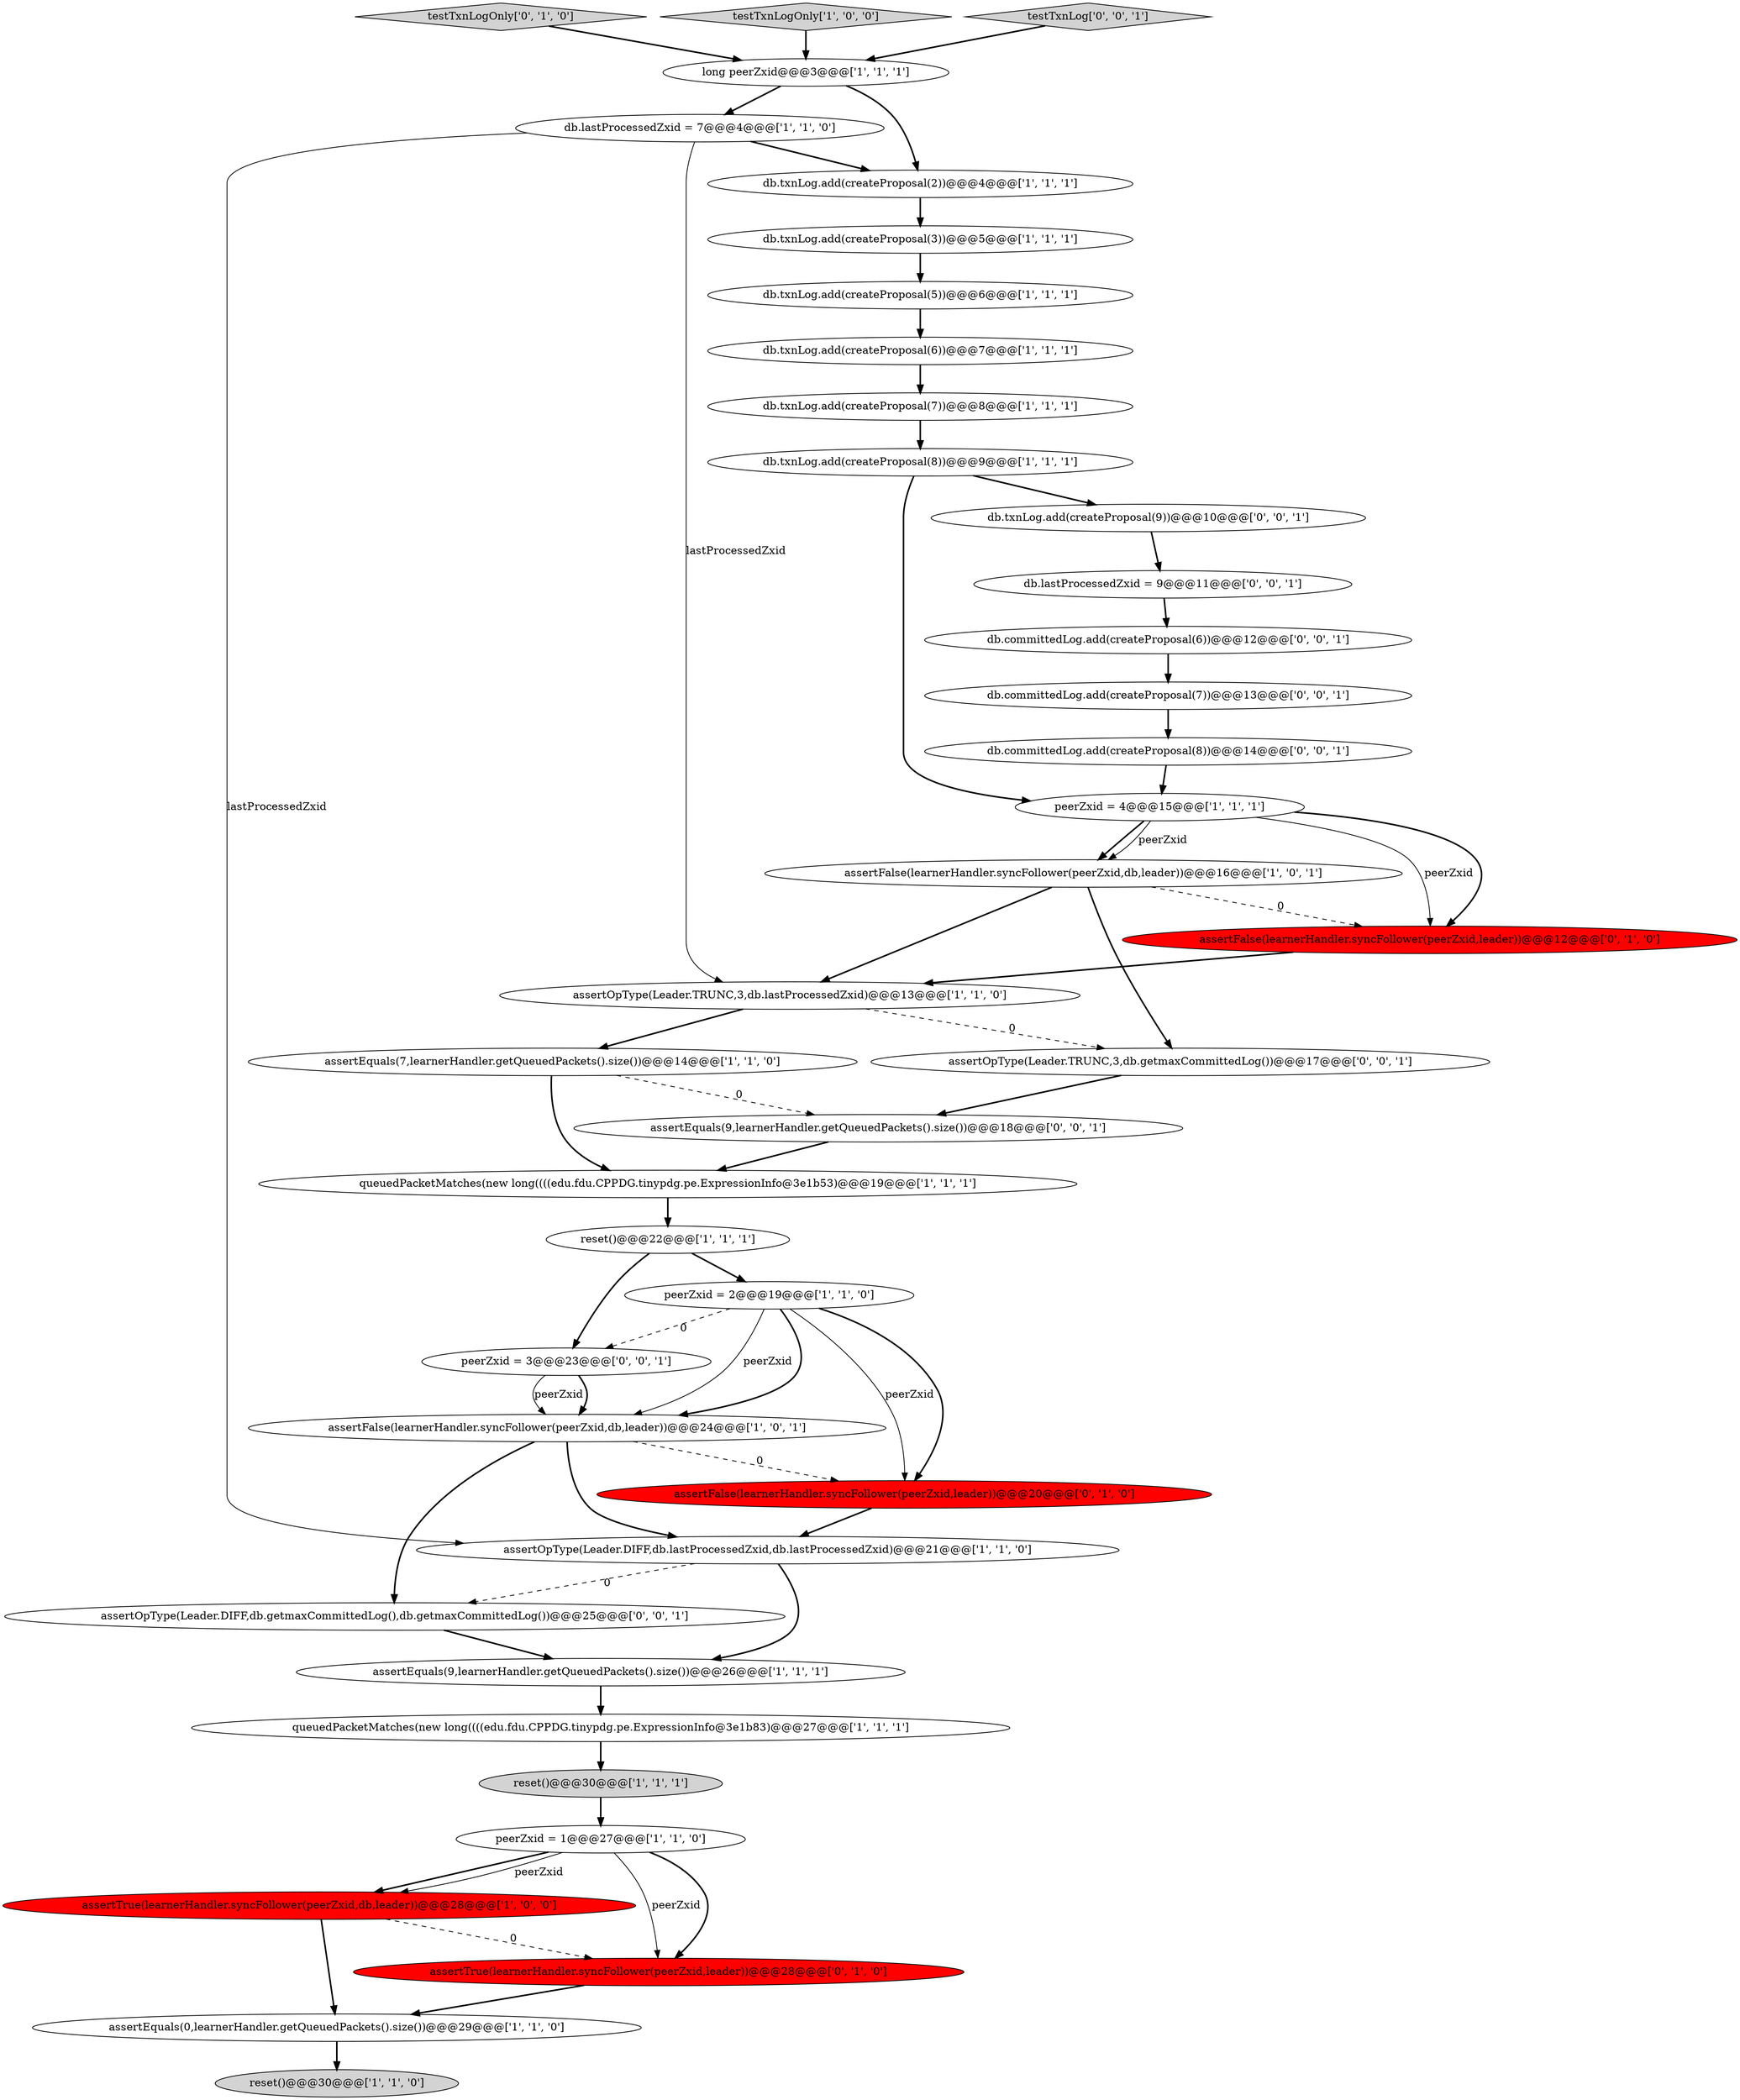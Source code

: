 digraph {
0 [style = filled, label = "db.lastProcessedZxid = 7@@@4@@@['1', '1', '0']", fillcolor = white, shape = ellipse image = "AAA0AAABBB1BBB"];
14 [style = filled, label = "assertEquals(7,learnerHandler.getQueuedPackets().size())@@@14@@@['1', '1', '0']", fillcolor = white, shape = ellipse image = "AAA0AAABBB1BBB"];
18 [style = filled, label = "peerZxid = 2@@@19@@@['1', '1', '0']", fillcolor = white, shape = ellipse image = "AAA0AAABBB1BBB"];
6 [style = filled, label = "assertTrue(learnerHandler.syncFollower(peerZxid,db,leader))@@@28@@@['1', '0', '0']", fillcolor = red, shape = ellipse image = "AAA1AAABBB1BBB"];
29 [style = filled, label = "db.committedLog.add(createProposal(7))@@@13@@@['0', '0', '1']", fillcolor = white, shape = ellipse image = "AAA0AAABBB3BBB"];
1 [style = filled, label = "db.txnLog.add(createProposal(6))@@@7@@@['1', '1', '1']", fillcolor = white, shape = ellipse image = "AAA0AAABBB1BBB"];
13 [style = filled, label = "queuedPacketMatches(new long((((edu.fdu.CPPDG.tinypdg.pe.ExpressionInfo@3e1b53)@@@19@@@['1', '1', '1']", fillcolor = white, shape = ellipse image = "AAA0AAABBB1BBB"];
37 [style = filled, label = "db.lastProcessedZxid = 9@@@11@@@['0', '0', '1']", fillcolor = white, shape = ellipse image = "AAA0AAABBB3BBB"];
19 [style = filled, label = "reset()@@@30@@@['1', '1', '0']", fillcolor = lightgray, shape = ellipse image = "AAA0AAABBB1BBB"];
26 [style = filled, label = "assertFalse(learnerHandler.syncFollower(peerZxid,leader))@@@12@@@['0', '1', '0']", fillcolor = red, shape = ellipse image = "AAA1AAABBB2BBB"];
38 [style = filled, label = "assertOpType(Leader.TRUNC,3,db.getmaxCommittedLog())@@@17@@@['0', '0', '1']", fillcolor = white, shape = ellipse image = "AAA0AAABBB3BBB"];
32 [style = filled, label = "assertOpType(Leader.DIFF,db.getmaxCommittedLog(),db.getmaxCommittedLog())@@@25@@@['0', '0', '1']", fillcolor = white, shape = ellipse image = "AAA0AAABBB3BBB"];
15 [style = filled, label = "assertFalse(learnerHandler.syncFollower(peerZxid,db,leader))@@@16@@@['1', '0', '1']", fillcolor = white, shape = ellipse image = "AAA0AAABBB1BBB"];
28 [style = filled, label = "testTxnLogOnly['0', '1', '0']", fillcolor = lightgray, shape = diamond image = "AAA0AAABBB2BBB"];
7 [style = filled, label = "db.txnLog.add(createProposal(3))@@@5@@@['1', '1', '1']", fillcolor = white, shape = ellipse image = "AAA0AAABBB1BBB"];
10 [style = filled, label = "assertEquals(9,learnerHandler.getQueuedPackets().size())@@@26@@@['1', '1', '1']", fillcolor = white, shape = ellipse image = "AAA0AAABBB1BBB"];
36 [style = filled, label = "assertEquals(9,learnerHandler.getQueuedPackets().size())@@@18@@@['0', '0', '1']", fillcolor = white, shape = ellipse image = "AAA0AAABBB3BBB"];
30 [style = filled, label = "db.committedLog.add(createProposal(6))@@@12@@@['0', '0', '1']", fillcolor = white, shape = ellipse image = "AAA0AAABBB3BBB"];
8 [style = filled, label = "queuedPacketMatches(new long((((edu.fdu.CPPDG.tinypdg.pe.ExpressionInfo@3e1b83)@@@27@@@['1', '1', '1']", fillcolor = white, shape = ellipse image = "AAA0AAABBB1BBB"];
5 [style = filled, label = "peerZxid = 4@@@15@@@['1', '1', '1']", fillcolor = white, shape = ellipse image = "AAA0AAABBB1BBB"];
20 [style = filled, label = "db.txnLog.add(createProposal(2))@@@4@@@['1', '1', '1']", fillcolor = white, shape = ellipse image = "AAA0AAABBB1BBB"];
12 [style = filled, label = "assertEquals(0,learnerHandler.getQueuedPackets().size())@@@29@@@['1', '1', '0']", fillcolor = white, shape = ellipse image = "AAA0AAABBB1BBB"];
11 [style = filled, label = "peerZxid = 1@@@27@@@['1', '1', '0']", fillcolor = white, shape = ellipse image = "AAA0AAABBB1BBB"];
24 [style = filled, label = "testTxnLogOnly['1', '0', '0']", fillcolor = lightgray, shape = diamond image = "AAA0AAABBB1BBB"];
9 [style = filled, label = "db.txnLog.add(createProposal(5))@@@6@@@['1', '1', '1']", fillcolor = white, shape = ellipse image = "AAA0AAABBB1BBB"];
16 [style = filled, label = "assertOpType(Leader.DIFF,db.lastProcessedZxid,db.lastProcessedZxid)@@@21@@@['1', '1', '0']", fillcolor = white, shape = ellipse image = "AAA0AAABBB1BBB"];
2 [style = filled, label = "assertOpType(Leader.TRUNC,3,db.lastProcessedZxid)@@@13@@@['1', '1', '0']", fillcolor = white, shape = ellipse image = "AAA0AAABBB1BBB"];
35 [style = filled, label = "db.txnLog.add(createProposal(9))@@@10@@@['0', '0', '1']", fillcolor = white, shape = ellipse image = "AAA0AAABBB3BBB"];
4 [style = filled, label = "db.txnLog.add(createProposal(7))@@@8@@@['1', '1', '1']", fillcolor = white, shape = ellipse image = "AAA0AAABBB1BBB"];
25 [style = filled, label = "assertFalse(learnerHandler.syncFollower(peerZxid,leader))@@@20@@@['0', '1', '0']", fillcolor = red, shape = ellipse image = "AAA1AAABBB2BBB"];
34 [style = filled, label = "db.committedLog.add(createProposal(8))@@@14@@@['0', '0', '1']", fillcolor = white, shape = ellipse image = "AAA0AAABBB3BBB"];
31 [style = filled, label = "peerZxid = 3@@@23@@@['0', '0', '1']", fillcolor = white, shape = ellipse image = "AAA0AAABBB3BBB"];
27 [style = filled, label = "assertTrue(learnerHandler.syncFollower(peerZxid,leader))@@@28@@@['0', '1', '0']", fillcolor = red, shape = ellipse image = "AAA1AAABBB2BBB"];
33 [style = filled, label = "testTxnLog['0', '0', '1']", fillcolor = lightgray, shape = diamond image = "AAA0AAABBB3BBB"];
23 [style = filled, label = "reset()@@@22@@@['1', '1', '1']", fillcolor = white, shape = ellipse image = "AAA0AAABBB1BBB"];
21 [style = filled, label = "assertFalse(learnerHandler.syncFollower(peerZxid,db,leader))@@@24@@@['1', '0', '1']", fillcolor = white, shape = ellipse image = "AAA0AAABBB1BBB"];
22 [style = filled, label = "db.txnLog.add(createProposal(8))@@@9@@@['1', '1', '1']", fillcolor = white, shape = ellipse image = "AAA0AAABBB1BBB"];
17 [style = filled, label = "reset()@@@30@@@['1', '1', '1']", fillcolor = lightgray, shape = ellipse image = "AAA0AAABBB1BBB"];
3 [style = filled, label = "long peerZxid@@@3@@@['1', '1', '1']", fillcolor = white, shape = ellipse image = "AAA0AAABBB1BBB"];
23->31 [style = bold, label=""];
11->27 [style = solid, label="peerZxid"];
15->38 [style = bold, label=""];
1->4 [style = bold, label=""];
15->2 [style = bold, label=""];
0->2 [style = solid, label="lastProcessedZxid"];
16->32 [style = dashed, label="0"];
33->3 [style = bold, label=""];
27->12 [style = bold, label=""];
16->10 [style = bold, label=""];
34->5 [style = bold, label=""];
5->26 [style = solid, label="peerZxid"];
37->30 [style = bold, label=""];
11->6 [style = bold, label=""];
5->26 [style = bold, label=""];
5->15 [style = bold, label=""];
11->6 [style = solid, label="peerZxid"];
38->36 [style = bold, label=""];
18->25 [style = solid, label="peerZxid"];
31->21 [style = bold, label=""];
31->21 [style = solid, label="peerZxid"];
29->34 [style = bold, label=""];
14->36 [style = dashed, label="0"];
0->16 [style = solid, label="lastProcessedZxid"];
25->16 [style = bold, label=""];
2->38 [style = dashed, label="0"];
22->5 [style = bold, label=""];
30->29 [style = bold, label=""];
32->10 [style = bold, label=""];
3->0 [style = bold, label=""];
18->21 [style = solid, label="peerZxid"];
7->9 [style = bold, label=""];
8->17 [style = bold, label=""];
26->2 [style = bold, label=""];
3->20 [style = bold, label=""];
36->13 [style = bold, label=""];
10->8 [style = bold, label=""];
35->37 [style = bold, label=""];
6->27 [style = dashed, label="0"];
5->15 [style = solid, label="peerZxid"];
2->14 [style = bold, label=""];
21->32 [style = bold, label=""];
13->23 [style = bold, label=""];
18->25 [style = bold, label=""];
21->16 [style = bold, label=""];
15->26 [style = dashed, label="0"];
21->25 [style = dashed, label="0"];
0->20 [style = bold, label=""];
28->3 [style = bold, label=""];
14->13 [style = bold, label=""];
18->21 [style = bold, label=""];
20->7 [style = bold, label=""];
9->1 [style = bold, label=""];
12->19 [style = bold, label=""];
22->35 [style = bold, label=""];
18->31 [style = dashed, label="0"];
4->22 [style = bold, label=""];
23->18 [style = bold, label=""];
24->3 [style = bold, label=""];
11->27 [style = bold, label=""];
17->11 [style = bold, label=""];
6->12 [style = bold, label=""];
}
